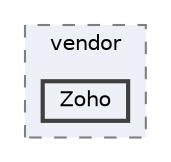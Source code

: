 digraph "dev.sharpishly.com/website/vendor/Zoho"
{
 // LATEX_PDF_SIZE
  bgcolor="transparent";
  edge [fontname=Helvetica,fontsize=10,labelfontname=Helvetica,labelfontsize=10];
  node [fontname=Helvetica,fontsize=10,shape=box,height=0.2,width=0.4];
  compound=true
  subgraph clusterdir_6031a4b2d1cb1e9d66cf451e65c1ec22 {
    graph [ bgcolor="#edf0f7", pencolor="grey50", label="vendor", fontname=Helvetica,fontsize=10 style="filled,dashed", URL="dir_6031a4b2d1cb1e9d66cf451e65c1ec22.html",tooltip=""]
  dir_afaef588c736cd1f631774031203da7b [label="Zoho", fillcolor="#edf0f7", color="grey25", style="filled,bold", URL="dir_afaef588c736cd1f631774031203da7b.html",tooltip=""];
  }
}
